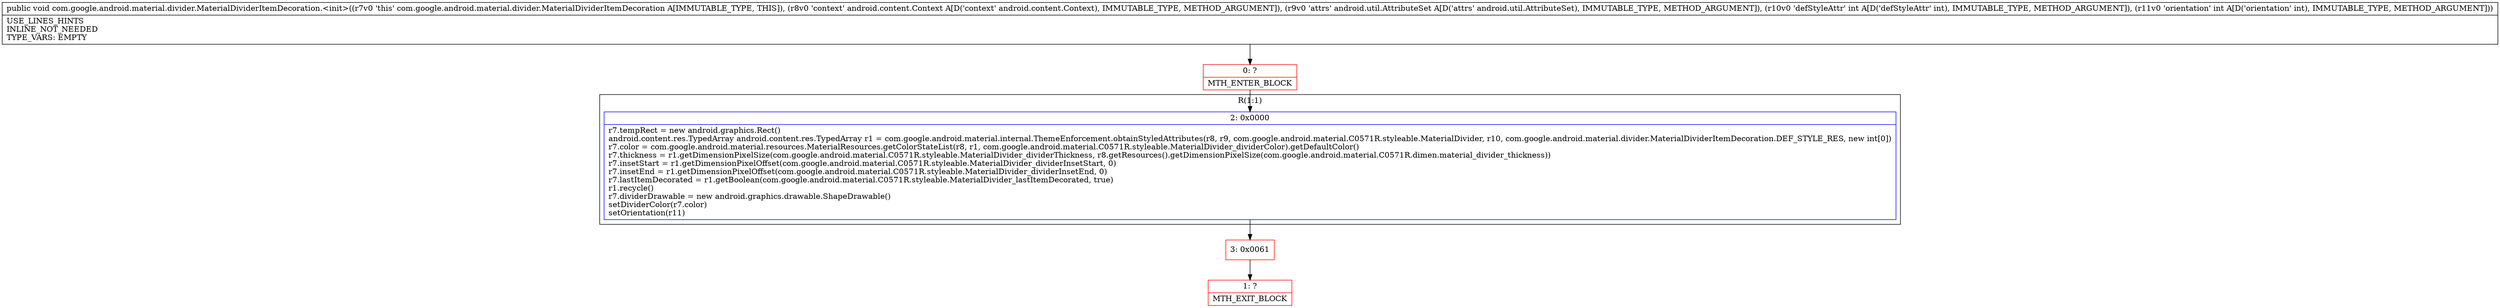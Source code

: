 digraph "CFG forcom.google.android.material.divider.MaterialDividerItemDecoration.\<init\>(Landroid\/content\/Context;Landroid\/util\/AttributeSet;II)V" {
subgraph cluster_Region_1893533076 {
label = "R(1:1)";
node [shape=record,color=blue];
Node_2 [shape=record,label="{2\:\ 0x0000|r7.tempRect = new android.graphics.Rect()\landroid.content.res.TypedArray android.content.res.TypedArray r1 = com.google.android.material.internal.ThemeEnforcement.obtainStyledAttributes(r8, r9, com.google.android.material.C0571R.styleable.MaterialDivider, r10, com.google.android.material.divider.MaterialDividerItemDecoration.DEF_STYLE_RES, new int[0])\lr7.color = com.google.android.material.resources.MaterialResources.getColorStateList(r8, r1, com.google.android.material.C0571R.styleable.MaterialDivider_dividerColor).getDefaultColor()\lr7.thickness = r1.getDimensionPixelSize(com.google.android.material.C0571R.styleable.MaterialDivider_dividerThickness, r8.getResources().getDimensionPixelSize(com.google.android.material.C0571R.dimen.material_divider_thickness))\lr7.insetStart = r1.getDimensionPixelOffset(com.google.android.material.C0571R.styleable.MaterialDivider_dividerInsetStart, 0)\lr7.insetEnd = r1.getDimensionPixelOffset(com.google.android.material.C0571R.styleable.MaterialDivider_dividerInsetEnd, 0)\lr7.lastItemDecorated = r1.getBoolean(com.google.android.material.C0571R.styleable.MaterialDivider_lastItemDecorated, true)\lr1.recycle()\lr7.dividerDrawable = new android.graphics.drawable.ShapeDrawable()\lsetDividerColor(r7.color)\lsetOrientation(r11)\l}"];
}
Node_0 [shape=record,color=red,label="{0\:\ ?|MTH_ENTER_BLOCK\l}"];
Node_3 [shape=record,color=red,label="{3\:\ 0x0061}"];
Node_1 [shape=record,color=red,label="{1\:\ ?|MTH_EXIT_BLOCK\l}"];
MethodNode[shape=record,label="{public void com.google.android.material.divider.MaterialDividerItemDecoration.\<init\>((r7v0 'this' com.google.android.material.divider.MaterialDividerItemDecoration A[IMMUTABLE_TYPE, THIS]), (r8v0 'context' android.content.Context A[D('context' android.content.Context), IMMUTABLE_TYPE, METHOD_ARGUMENT]), (r9v0 'attrs' android.util.AttributeSet A[D('attrs' android.util.AttributeSet), IMMUTABLE_TYPE, METHOD_ARGUMENT]), (r10v0 'defStyleAttr' int A[D('defStyleAttr' int), IMMUTABLE_TYPE, METHOD_ARGUMENT]), (r11v0 'orientation' int A[D('orientation' int), IMMUTABLE_TYPE, METHOD_ARGUMENT]))  | USE_LINES_HINTS\lINLINE_NOT_NEEDED\lTYPE_VARS: EMPTY\l}"];
MethodNode -> Node_0;Node_2 -> Node_3;
Node_0 -> Node_2;
Node_3 -> Node_1;
}

